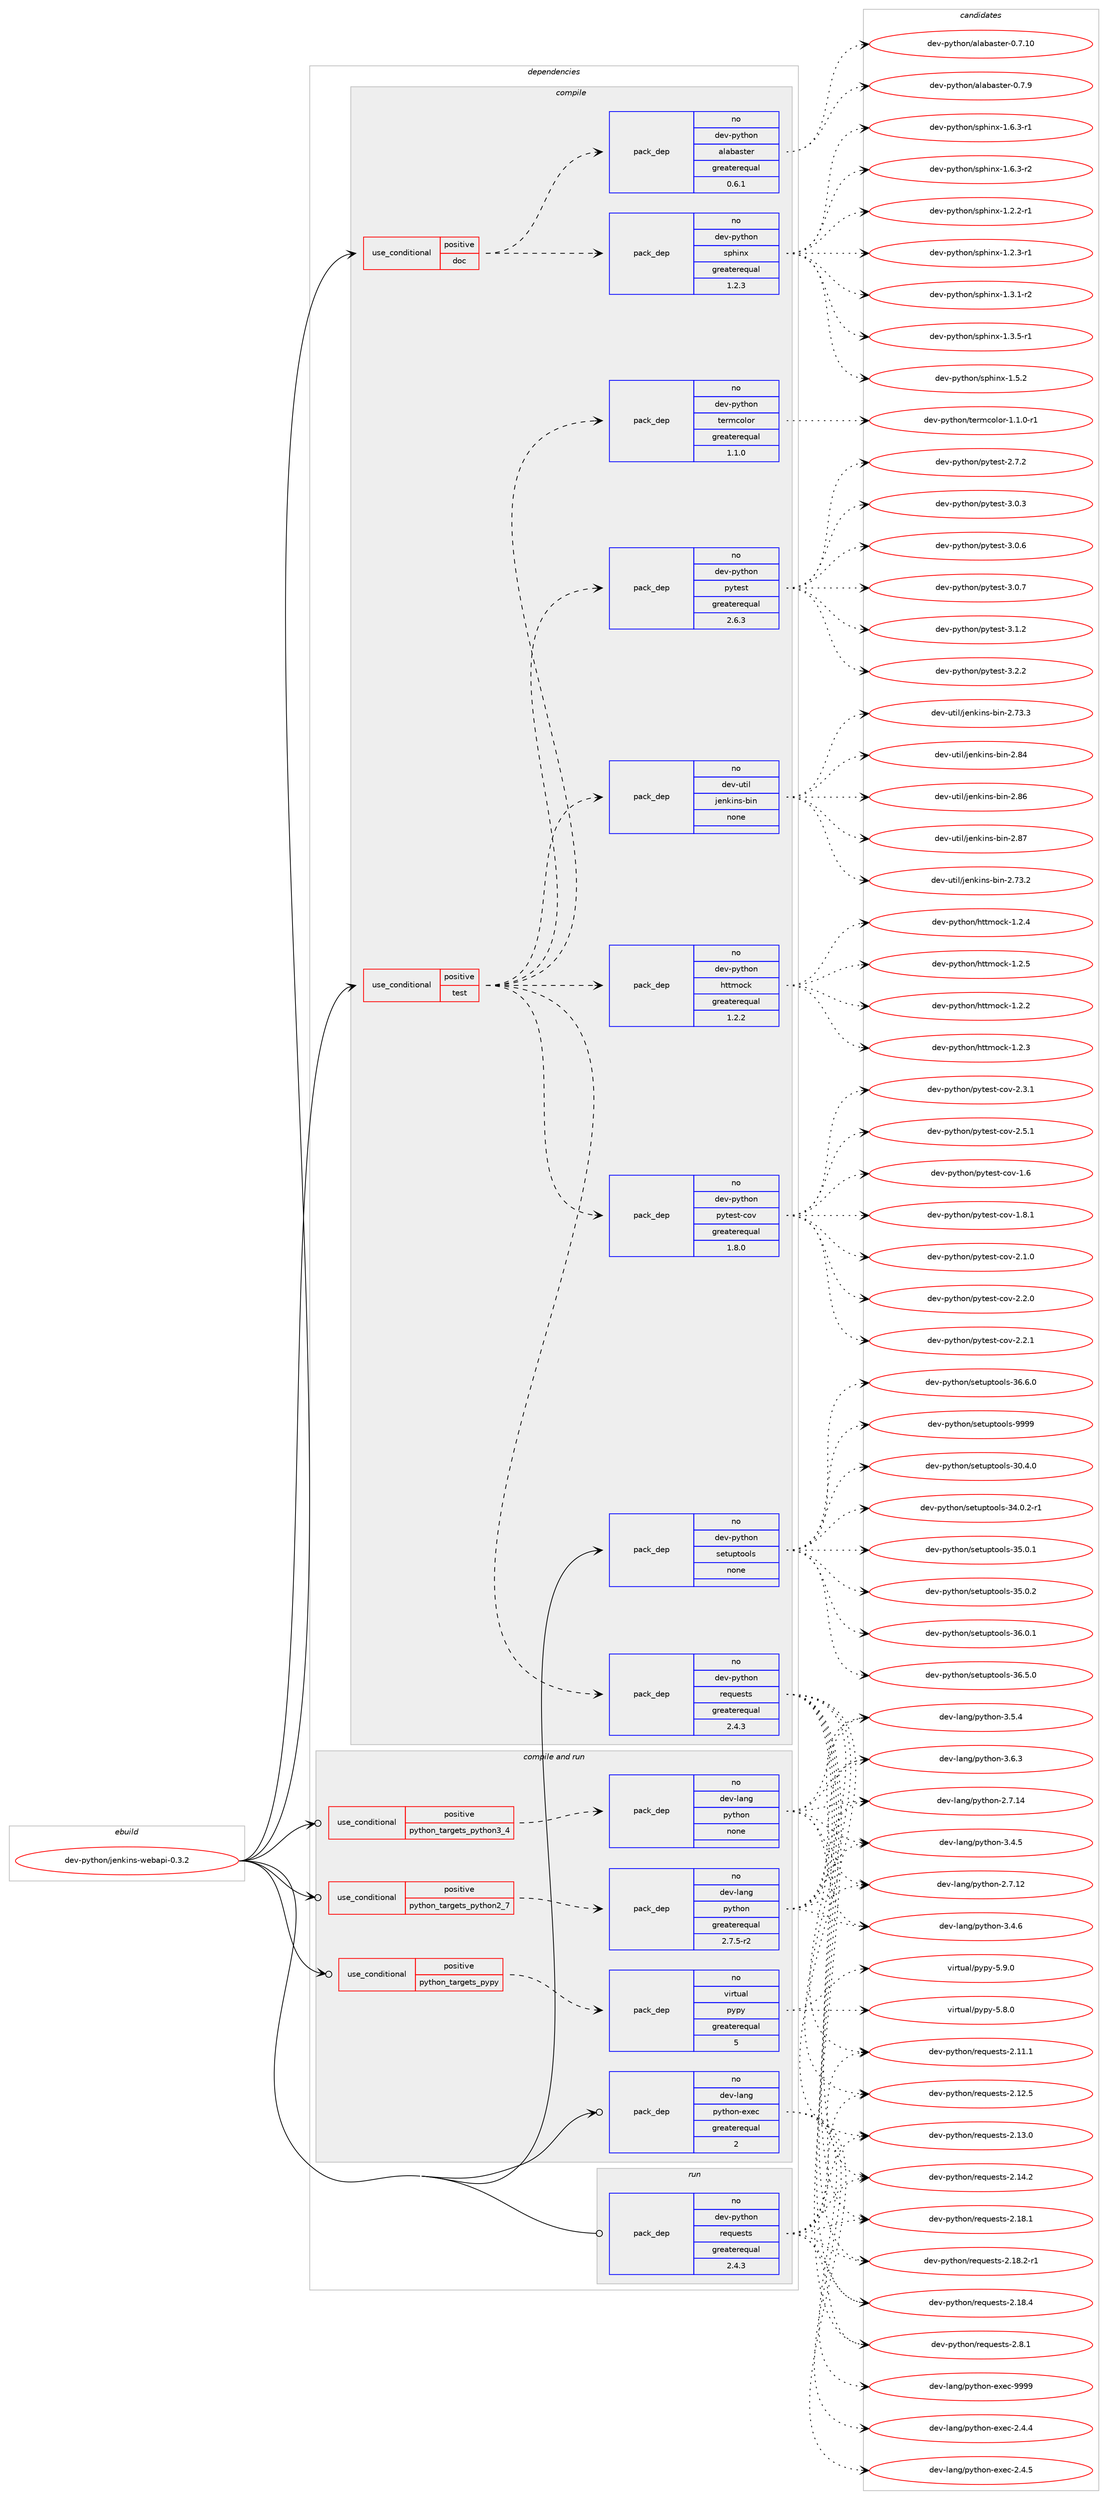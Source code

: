 digraph prolog {

# *************
# Graph options
# *************

newrank=true;
concentrate=true;
compound=true;
graph [rankdir=LR,fontname=Helvetica,fontsize=10,ranksep=1.5];#, ranksep=2.5, nodesep=0.2];
edge  [arrowhead=vee];
node  [fontname=Helvetica,fontsize=10];

# **********
# The ebuild
# **********

subgraph cluster_leftcol {
color=gray;
rank=same;
label=<<i>ebuild</i>>;
id [label="dev-python/jenkins-webapi-0.3.2", color=red, width=4, href="../dev-python/jenkins-webapi-0.3.2.svg"];
}

# ****************
# The dependencies
# ****************

subgraph cluster_midcol {
color=gray;
label=<<i>dependencies</i>>;
subgraph cluster_compile {
fillcolor="#eeeeee";
style=filled;
label=<<i>compile</i>>;
subgraph cond34378 {
dependency162648 [label=<<TABLE BORDER="0" CELLBORDER="1" CELLSPACING="0" CELLPADDING="4"><TR><TD ROWSPAN="3" CELLPADDING="10">use_conditional</TD></TR><TR><TD>positive</TD></TR><TR><TD>doc</TD></TR></TABLE>>, shape=none, color=red];
subgraph pack124418 {
dependency162649 [label=<<TABLE BORDER="0" CELLBORDER="1" CELLSPACING="0" CELLPADDING="4" WIDTH="220"><TR><TD ROWSPAN="6" CELLPADDING="30">pack_dep</TD></TR><TR><TD WIDTH="110">no</TD></TR><TR><TD>dev-python</TD></TR><TR><TD>sphinx</TD></TR><TR><TD>greaterequal</TD></TR><TR><TD>1.2.3</TD></TR></TABLE>>, shape=none, color=blue];
}
dependency162648:e -> dependency162649:w [weight=20,style="dashed",arrowhead="vee"];
subgraph pack124419 {
dependency162650 [label=<<TABLE BORDER="0" CELLBORDER="1" CELLSPACING="0" CELLPADDING="4" WIDTH="220"><TR><TD ROWSPAN="6" CELLPADDING="30">pack_dep</TD></TR><TR><TD WIDTH="110">no</TD></TR><TR><TD>dev-python</TD></TR><TR><TD>alabaster</TD></TR><TR><TD>greaterequal</TD></TR><TR><TD>0.6.1</TD></TR></TABLE>>, shape=none, color=blue];
}
dependency162648:e -> dependency162650:w [weight=20,style="dashed",arrowhead="vee"];
}
id:e -> dependency162648:w [weight=20,style="solid",arrowhead="vee"];
subgraph cond34379 {
dependency162651 [label=<<TABLE BORDER="0" CELLBORDER="1" CELLSPACING="0" CELLPADDING="4"><TR><TD ROWSPAN="3" CELLPADDING="10">use_conditional</TD></TR><TR><TD>positive</TD></TR><TR><TD>test</TD></TR></TABLE>>, shape=none, color=red];
subgraph pack124420 {
dependency162652 [label=<<TABLE BORDER="0" CELLBORDER="1" CELLSPACING="0" CELLPADDING="4" WIDTH="220"><TR><TD ROWSPAN="6" CELLPADDING="30">pack_dep</TD></TR><TR><TD WIDTH="110">no</TD></TR><TR><TD>dev-python</TD></TR><TR><TD>requests</TD></TR><TR><TD>greaterequal</TD></TR><TR><TD>2.4.3</TD></TR></TABLE>>, shape=none, color=blue];
}
dependency162651:e -> dependency162652:w [weight=20,style="dashed",arrowhead="vee"];
subgraph pack124421 {
dependency162653 [label=<<TABLE BORDER="0" CELLBORDER="1" CELLSPACING="0" CELLPADDING="4" WIDTH="220"><TR><TD ROWSPAN="6" CELLPADDING="30">pack_dep</TD></TR><TR><TD WIDTH="110">no</TD></TR><TR><TD>dev-util</TD></TR><TR><TD>jenkins-bin</TD></TR><TR><TD>none</TD></TR><TR><TD></TD></TR></TABLE>>, shape=none, color=blue];
}
dependency162651:e -> dependency162653:w [weight=20,style="dashed",arrowhead="vee"];
subgraph pack124422 {
dependency162654 [label=<<TABLE BORDER="0" CELLBORDER="1" CELLSPACING="0" CELLPADDING="4" WIDTH="220"><TR><TD ROWSPAN="6" CELLPADDING="30">pack_dep</TD></TR><TR><TD WIDTH="110">no</TD></TR><TR><TD>dev-python</TD></TR><TR><TD>pytest</TD></TR><TR><TD>greaterequal</TD></TR><TR><TD>2.6.3</TD></TR></TABLE>>, shape=none, color=blue];
}
dependency162651:e -> dependency162654:w [weight=20,style="dashed",arrowhead="vee"];
subgraph pack124423 {
dependency162655 [label=<<TABLE BORDER="0" CELLBORDER="1" CELLSPACING="0" CELLPADDING="4" WIDTH="220"><TR><TD ROWSPAN="6" CELLPADDING="30">pack_dep</TD></TR><TR><TD WIDTH="110">no</TD></TR><TR><TD>dev-python</TD></TR><TR><TD>termcolor</TD></TR><TR><TD>greaterequal</TD></TR><TR><TD>1.1.0</TD></TR></TABLE>>, shape=none, color=blue];
}
dependency162651:e -> dependency162655:w [weight=20,style="dashed",arrowhead="vee"];
subgraph pack124424 {
dependency162656 [label=<<TABLE BORDER="0" CELLBORDER="1" CELLSPACING="0" CELLPADDING="4" WIDTH="220"><TR><TD ROWSPAN="6" CELLPADDING="30">pack_dep</TD></TR><TR><TD WIDTH="110">no</TD></TR><TR><TD>dev-python</TD></TR><TR><TD>pytest-cov</TD></TR><TR><TD>greaterequal</TD></TR><TR><TD>1.8.0</TD></TR></TABLE>>, shape=none, color=blue];
}
dependency162651:e -> dependency162656:w [weight=20,style="dashed",arrowhead="vee"];
subgraph pack124425 {
dependency162657 [label=<<TABLE BORDER="0" CELLBORDER="1" CELLSPACING="0" CELLPADDING="4" WIDTH="220"><TR><TD ROWSPAN="6" CELLPADDING="30">pack_dep</TD></TR><TR><TD WIDTH="110">no</TD></TR><TR><TD>dev-python</TD></TR><TR><TD>httmock</TD></TR><TR><TD>greaterequal</TD></TR><TR><TD>1.2.2</TD></TR></TABLE>>, shape=none, color=blue];
}
dependency162651:e -> dependency162657:w [weight=20,style="dashed",arrowhead="vee"];
}
id:e -> dependency162651:w [weight=20,style="solid",arrowhead="vee"];
subgraph pack124426 {
dependency162658 [label=<<TABLE BORDER="0" CELLBORDER="1" CELLSPACING="0" CELLPADDING="4" WIDTH="220"><TR><TD ROWSPAN="6" CELLPADDING="30">pack_dep</TD></TR><TR><TD WIDTH="110">no</TD></TR><TR><TD>dev-python</TD></TR><TR><TD>setuptools</TD></TR><TR><TD>none</TD></TR><TR><TD></TD></TR></TABLE>>, shape=none, color=blue];
}
id:e -> dependency162658:w [weight=20,style="solid",arrowhead="vee"];
}
subgraph cluster_compileandrun {
fillcolor="#eeeeee";
style=filled;
label=<<i>compile and run</i>>;
subgraph cond34380 {
dependency162659 [label=<<TABLE BORDER="0" CELLBORDER="1" CELLSPACING="0" CELLPADDING="4"><TR><TD ROWSPAN="3" CELLPADDING="10">use_conditional</TD></TR><TR><TD>positive</TD></TR><TR><TD>python_targets_pypy</TD></TR></TABLE>>, shape=none, color=red];
subgraph pack124427 {
dependency162660 [label=<<TABLE BORDER="0" CELLBORDER="1" CELLSPACING="0" CELLPADDING="4" WIDTH="220"><TR><TD ROWSPAN="6" CELLPADDING="30">pack_dep</TD></TR><TR><TD WIDTH="110">no</TD></TR><TR><TD>virtual</TD></TR><TR><TD>pypy</TD></TR><TR><TD>greaterequal</TD></TR><TR><TD>5</TD></TR></TABLE>>, shape=none, color=blue];
}
dependency162659:e -> dependency162660:w [weight=20,style="dashed",arrowhead="vee"];
}
id:e -> dependency162659:w [weight=20,style="solid",arrowhead="odotvee"];
subgraph cond34381 {
dependency162661 [label=<<TABLE BORDER="0" CELLBORDER="1" CELLSPACING="0" CELLPADDING="4"><TR><TD ROWSPAN="3" CELLPADDING="10">use_conditional</TD></TR><TR><TD>positive</TD></TR><TR><TD>python_targets_python2_7</TD></TR></TABLE>>, shape=none, color=red];
subgraph pack124428 {
dependency162662 [label=<<TABLE BORDER="0" CELLBORDER="1" CELLSPACING="0" CELLPADDING="4" WIDTH="220"><TR><TD ROWSPAN="6" CELLPADDING="30">pack_dep</TD></TR><TR><TD WIDTH="110">no</TD></TR><TR><TD>dev-lang</TD></TR><TR><TD>python</TD></TR><TR><TD>greaterequal</TD></TR><TR><TD>2.7.5-r2</TD></TR></TABLE>>, shape=none, color=blue];
}
dependency162661:e -> dependency162662:w [weight=20,style="dashed",arrowhead="vee"];
}
id:e -> dependency162661:w [weight=20,style="solid",arrowhead="odotvee"];
subgraph cond34382 {
dependency162663 [label=<<TABLE BORDER="0" CELLBORDER="1" CELLSPACING="0" CELLPADDING="4"><TR><TD ROWSPAN="3" CELLPADDING="10">use_conditional</TD></TR><TR><TD>positive</TD></TR><TR><TD>python_targets_python3_4</TD></TR></TABLE>>, shape=none, color=red];
subgraph pack124429 {
dependency162664 [label=<<TABLE BORDER="0" CELLBORDER="1" CELLSPACING="0" CELLPADDING="4" WIDTH="220"><TR><TD ROWSPAN="6" CELLPADDING="30">pack_dep</TD></TR><TR><TD WIDTH="110">no</TD></TR><TR><TD>dev-lang</TD></TR><TR><TD>python</TD></TR><TR><TD>none</TD></TR><TR><TD></TD></TR></TABLE>>, shape=none, color=blue];
}
dependency162663:e -> dependency162664:w [weight=20,style="dashed",arrowhead="vee"];
}
id:e -> dependency162663:w [weight=20,style="solid",arrowhead="odotvee"];
subgraph pack124430 {
dependency162665 [label=<<TABLE BORDER="0" CELLBORDER="1" CELLSPACING="0" CELLPADDING="4" WIDTH="220"><TR><TD ROWSPAN="6" CELLPADDING="30">pack_dep</TD></TR><TR><TD WIDTH="110">no</TD></TR><TR><TD>dev-lang</TD></TR><TR><TD>python-exec</TD></TR><TR><TD>greaterequal</TD></TR><TR><TD>2</TD></TR></TABLE>>, shape=none, color=blue];
}
id:e -> dependency162665:w [weight=20,style="solid",arrowhead="odotvee"];
}
subgraph cluster_run {
fillcolor="#eeeeee";
style=filled;
label=<<i>run</i>>;
subgraph pack124431 {
dependency162666 [label=<<TABLE BORDER="0" CELLBORDER="1" CELLSPACING="0" CELLPADDING="4" WIDTH="220"><TR><TD ROWSPAN="6" CELLPADDING="30">pack_dep</TD></TR><TR><TD WIDTH="110">no</TD></TR><TR><TD>dev-python</TD></TR><TR><TD>requests</TD></TR><TR><TD>greaterequal</TD></TR><TR><TD>2.4.3</TD></TR></TABLE>>, shape=none, color=blue];
}
id:e -> dependency162666:w [weight=20,style="solid",arrowhead="odot"];
}
}

# **************
# The candidates
# **************

subgraph cluster_choices {
rank=same;
color=gray;
label=<<i>candidates</i>>;

subgraph choice124418 {
color=black;
nodesep=1;
choice10010111845112121116104111110471151121041051101204549465046504511449 [label="dev-python/sphinx-1.2.2-r1", color=red, width=4,href="../dev-python/sphinx-1.2.2-r1.svg"];
choice10010111845112121116104111110471151121041051101204549465046514511449 [label="dev-python/sphinx-1.2.3-r1", color=red, width=4,href="../dev-python/sphinx-1.2.3-r1.svg"];
choice10010111845112121116104111110471151121041051101204549465146494511450 [label="dev-python/sphinx-1.3.1-r2", color=red, width=4,href="../dev-python/sphinx-1.3.1-r2.svg"];
choice10010111845112121116104111110471151121041051101204549465146534511449 [label="dev-python/sphinx-1.3.5-r1", color=red, width=4,href="../dev-python/sphinx-1.3.5-r1.svg"];
choice1001011184511212111610411111047115112104105110120454946534650 [label="dev-python/sphinx-1.5.2", color=red, width=4,href="../dev-python/sphinx-1.5.2.svg"];
choice10010111845112121116104111110471151121041051101204549465446514511449 [label="dev-python/sphinx-1.6.3-r1", color=red, width=4,href="../dev-python/sphinx-1.6.3-r1.svg"];
choice10010111845112121116104111110471151121041051101204549465446514511450 [label="dev-python/sphinx-1.6.3-r2", color=red, width=4,href="../dev-python/sphinx-1.6.3-r2.svg"];
dependency162649:e -> choice10010111845112121116104111110471151121041051101204549465046504511449:w [style=dotted,weight="100"];
dependency162649:e -> choice10010111845112121116104111110471151121041051101204549465046514511449:w [style=dotted,weight="100"];
dependency162649:e -> choice10010111845112121116104111110471151121041051101204549465146494511450:w [style=dotted,weight="100"];
dependency162649:e -> choice10010111845112121116104111110471151121041051101204549465146534511449:w [style=dotted,weight="100"];
dependency162649:e -> choice1001011184511212111610411111047115112104105110120454946534650:w [style=dotted,weight="100"];
dependency162649:e -> choice10010111845112121116104111110471151121041051101204549465446514511449:w [style=dotted,weight="100"];
dependency162649:e -> choice10010111845112121116104111110471151121041051101204549465446514511450:w [style=dotted,weight="100"];
}
subgraph choice124419 {
color=black;
nodesep=1;
choice10010111845112121116104111110479710897989711511610111445484655464948 [label="dev-python/alabaster-0.7.10", color=red, width=4,href="../dev-python/alabaster-0.7.10.svg"];
choice100101118451121211161041111104797108979897115116101114454846554657 [label="dev-python/alabaster-0.7.9", color=red, width=4,href="../dev-python/alabaster-0.7.9.svg"];
dependency162650:e -> choice10010111845112121116104111110479710897989711511610111445484655464948:w [style=dotted,weight="100"];
dependency162650:e -> choice100101118451121211161041111104797108979897115116101114454846554657:w [style=dotted,weight="100"];
}
subgraph choice124420 {
color=black;
nodesep=1;
choice100101118451121211161041111104711410111311710111511611545504649494649 [label="dev-python/requests-2.11.1", color=red, width=4,href="../dev-python/requests-2.11.1.svg"];
choice100101118451121211161041111104711410111311710111511611545504649504653 [label="dev-python/requests-2.12.5", color=red, width=4,href="../dev-python/requests-2.12.5.svg"];
choice100101118451121211161041111104711410111311710111511611545504649514648 [label="dev-python/requests-2.13.0", color=red, width=4,href="../dev-python/requests-2.13.0.svg"];
choice100101118451121211161041111104711410111311710111511611545504649524650 [label="dev-python/requests-2.14.2", color=red, width=4,href="../dev-python/requests-2.14.2.svg"];
choice100101118451121211161041111104711410111311710111511611545504649564649 [label="dev-python/requests-2.18.1", color=red, width=4,href="../dev-python/requests-2.18.1.svg"];
choice1001011184511212111610411111047114101113117101115116115455046495646504511449 [label="dev-python/requests-2.18.2-r1", color=red, width=4,href="../dev-python/requests-2.18.2-r1.svg"];
choice100101118451121211161041111104711410111311710111511611545504649564652 [label="dev-python/requests-2.18.4", color=red, width=4,href="../dev-python/requests-2.18.4.svg"];
choice1001011184511212111610411111047114101113117101115116115455046564649 [label="dev-python/requests-2.8.1", color=red, width=4,href="../dev-python/requests-2.8.1.svg"];
dependency162652:e -> choice100101118451121211161041111104711410111311710111511611545504649494649:w [style=dotted,weight="100"];
dependency162652:e -> choice100101118451121211161041111104711410111311710111511611545504649504653:w [style=dotted,weight="100"];
dependency162652:e -> choice100101118451121211161041111104711410111311710111511611545504649514648:w [style=dotted,weight="100"];
dependency162652:e -> choice100101118451121211161041111104711410111311710111511611545504649524650:w [style=dotted,weight="100"];
dependency162652:e -> choice100101118451121211161041111104711410111311710111511611545504649564649:w [style=dotted,weight="100"];
dependency162652:e -> choice1001011184511212111610411111047114101113117101115116115455046495646504511449:w [style=dotted,weight="100"];
dependency162652:e -> choice100101118451121211161041111104711410111311710111511611545504649564652:w [style=dotted,weight="100"];
dependency162652:e -> choice1001011184511212111610411111047114101113117101115116115455046564649:w [style=dotted,weight="100"];
}
subgraph choice124421 {
color=black;
nodesep=1;
choice1001011184511711610510847106101110107105110115459810511045504655514650 [label="dev-util/jenkins-bin-2.73.2", color=red, width=4,href="../dev-util/jenkins-bin-2.73.2.svg"];
choice1001011184511711610510847106101110107105110115459810511045504655514651 [label="dev-util/jenkins-bin-2.73.3", color=red, width=4,href="../dev-util/jenkins-bin-2.73.3.svg"];
choice100101118451171161051084710610111010710511011545981051104550465652 [label="dev-util/jenkins-bin-2.84", color=red, width=4,href="../dev-util/jenkins-bin-2.84.svg"];
choice100101118451171161051084710610111010710511011545981051104550465654 [label="dev-util/jenkins-bin-2.86", color=red, width=4,href="../dev-util/jenkins-bin-2.86.svg"];
choice100101118451171161051084710610111010710511011545981051104550465655 [label="dev-util/jenkins-bin-2.87", color=red, width=4,href="../dev-util/jenkins-bin-2.87.svg"];
dependency162653:e -> choice1001011184511711610510847106101110107105110115459810511045504655514650:w [style=dotted,weight="100"];
dependency162653:e -> choice1001011184511711610510847106101110107105110115459810511045504655514651:w [style=dotted,weight="100"];
dependency162653:e -> choice100101118451171161051084710610111010710511011545981051104550465652:w [style=dotted,weight="100"];
dependency162653:e -> choice100101118451171161051084710610111010710511011545981051104550465654:w [style=dotted,weight="100"];
dependency162653:e -> choice100101118451171161051084710610111010710511011545981051104550465655:w [style=dotted,weight="100"];
}
subgraph choice124422 {
color=black;
nodesep=1;
choice1001011184511212111610411111047112121116101115116455046554650 [label="dev-python/pytest-2.7.2", color=red, width=4,href="../dev-python/pytest-2.7.2.svg"];
choice1001011184511212111610411111047112121116101115116455146484651 [label="dev-python/pytest-3.0.3", color=red, width=4,href="../dev-python/pytest-3.0.3.svg"];
choice1001011184511212111610411111047112121116101115116455146484654 [label="dev-python/pytest-3.0.6", color=red, width=4,href="../dev-python/pytest-3.0.6.svg"];
choice1001011184511212111610411111047112121116101115116455146484655 [label="dev-python/pytest-3.0.7", color=red, width=4,href="../dev-python/pytest-3.0.7.svg"];
choice1001011184511212111610411111047112121116101115116455146494650 [label="dev-python/pytest-3.1.2", color=red, width=4,href="../dev-python/pytest-3.1.2.svg"];
choice1001011184511212111610411111047112121116101115116455146504650 [label="dev-python/pytest-3.2.2", color=red, width=4,href="../dev-python/pytest-3.2.2.svg"];
dependency162654:e -> choice1001011184511212111610411111047112121116101115116455046554650:w [style=dotted,weight="100"];
dependency162654:e -> choice1001011184511212111610411111047112121116101115116455146484651:w [style=dotted,weight="100"];
dependency162654:e -> choice1001011184511212111610411111047112121116101115116455146484654:w [style=dotted,weight="100"];
dependency162654:e -> choice1001011184511212111610411111047112121116101115116455146484655:w [style=dotted,weight="100"];
dependency162654:e -> choice1001011184511212111610411111047112121116101115116455146494650:w [style=dotted,weight="100"];
dependency162654:e -> choice1001011184511212111610411111047112121116101115116455146504650:w [style=dotted,weight="100"];
}
subgraph choice124423 {
color=black;
nodesep=1;
choice1001011184511212111610411111047116101114109991111081111144549464946484511449 [label="dev-python/termcolor-1.1.0-r1", color=red, width=4,href="../dev-python/termcolor-1.1.0-r1.svg"];
dependency162655:e -> choice1001011184511212111610411111047116101114109991111081111144549464946484511449:w [style=dotted,weight="100"];
}
subgraph choice124424 {
color=black;
nodesep=1;
choice1001011184511212111610411111047112121116101115116459911111845494654 [label="dev-python/pytest-cov-1.6", color=red, width=4,href="../dev-python/pytest-cov-1.6.svg"];
choice10010111845112121116104111110471121211161011151164599111118454946564649 [label="dev-python/pytest-cov-1.8.1", color=red, width=4,href="../dev-python/pytest-cov-1.8.1.svg"];
choice10010111845112121116104111110471121211161011151164599111118455046494648 [label="dev-python/pytest-cov-2.1.0", color=red, width=4,href="../dev-python/pytest-cov-2.1.0.svg"];
choice10010111845112121116104111110471121211161011151164599111118455046504648 [label="dev-python/pytest-cov-2.2.0", color=red, width=4,href="../dev-python/pytest-cov-2.2.0.svg"];
choice10010111845112121116104111110471121211161011151164599111118455046504649 [label="dev-python/pytest-cov-2.2.1", color=red, width=4,href="../dev-python/pytest-cov-2.2.1.svg"];
choice10010111845112121116104111110471121211161011151164599111118455046514649 [label="dev-python/pytest-cov-2.3.1", color=red, width=4,href="../dev-python/pytest-cov-2.3.1.svg"];
choice10010111845112121116104111110471121211161011151164599111118455046534649 [label="dev-python/pytest-cov-2.5.1", color=red, width=4,href="../dev-python/pytest-cov-2.5.1.svg"];
dependency162656:e -> choice1001011184511212111610411111047112121116101115116459911111845494654:w [style=dotted,weight="100"];
dependency162656:e -> choice10010111845112121116104111110471121211161011151164599111118454946564649:w [style=dotted,weight="100"];
dependency162656:e -> choice10010111845112121116104111110471121211161011151164599111118455046494648:w [style=dotted,weight="100"];
dependency162656:e -> choice10010111845112121116104111110471121211161011151164599111118455046504648:w [style=dotted,weight="100"];
dependency162656:e -> choice10010111845112121116104111110471121211161011151164599111118455046504649:w [style=dotted,weight="100"];
dependency162656:e -> choice10010111845112121116104111110471121211161011151164599111118455046514649:w [style=dotted,weight="100"];
dependency162656:e -> choice10010111845112121116104111110471121211161011151164599111118455046534649:w [style=dotted,weight="100"];
}
subgraph choice124425 {
color=black;
nodesep=1;
choice100101118451121211161041111104710411611610911199107454946504650 [label="dev-python/httmock-1.2.2", color=red, width=4,href="../dev-python/httmock-1.2.2.svg"];
choice100101118451121211161041111104710411611610911199107454946504651 [label="dev-python/httmock-1.2.3", color=red, width=4,href="../dev-python/httmock-1.2.3.svg"];
choice100101118451121211161041111104710411611610911199107454946504652 [label="dev-python/httmock-1.2.4", color=red, width=4,href="../dev-python/httmock-1.2.4.svg"];
choice100101118451121211161041111104710411611610911199107454946504653 [label="dev-python/httmock-1.2.5", color=red, width=4,href="../dev-python/httmock-1.2.5.svg"];
dependency162657:e -> choice100101118451121211161041111104710411611610911199107454946504650:w [style=dotted,weight="100"];
dependency162657:e -> choice100101118451121211161041111104710411611610911199107454946504651:w [style=dotted,weight="100"];
dependency162657:e -> choice100101118451121211161041111104710411611610911199107454946504652:w [style=dotted,weight="100"];
dependency162657:e -> choice100101118451121211161041111104710411611610911199107454946504653:w [style=dotted,weight="100"];
}
subgraph choice124426 {
color=black;
nodesep=1;
choice100101118451121211161041111104711510111611711211611111110811545514846524648 [label="dev-python/setuptools-30.4.0", color=red, width=4,href="../dev-python/setuptools-30.4.0.svg"];
choice1001011184511212111610411111047115101116117112116111111108115455152464846504511449 [label="dev-python/setuptools-34.0.2-r1", color=red, width=4,href="../dev-python/setuptools-34.0.2-r1.svg"];
choice100101118451121211161041111104711510111611711211611111110811545515346484649 [label="dev-python/setuptools-35.0.1", color=red, width=4,href="../dev-python/setuptools-35.0.1.svg"];
choice100101118451121211161041111104711510111611711211611111110811545515346484650 [label="dev-python/setuptools-35.0.2", color=red, width=4,href="../dev-python/setuptools-35.0.2.svg"];
choice100101118451121211161041111104711510111611711211611111110811545515446484649 [label="dev-python/setuptools-36.0.1", color=red, width=4,href="../dev-python/setuptools-36.0.1.svg"];
choice100101118451121211161041111104711510111611711211611111110811545515446534648 [label="dev-python/setuptools-36.5.0", color=red, width=4,href="../dev-python/setuptools-36.5.0.svg"];
choice100101118451121211161041111104711510111611711211611111110811545515446544648 [label="dev-python/setuptools-36.6.0", color=red, width=4,href="../dev-python/setuptools-36.6.0.svg"];
choice10010111845112121116104111110471151011161171121161111111081154557575757 [label="dev-python/setuptools-9999", color=red, width=4,href="../dev-python/setuptools-9999.svg"];
dependency162658:e -> choice100101118451121211161041111104711510111611711211611111110811545514846524648:w [style=dotted,weight="100"];
dependency162658:e -> choice1001011184511212111610411111047115101116117112116111111108115455152464846504511449:w [style=dotted,weight="100"];
dependency162658:e -> choice100101118451121211161041111104711510111611711211611111110811545515346484649:w [style=dotted,weight="100"];
dependency162658:e -> choice100101118451121211161041111104711510111611711211611111110811545515346484650:w [style=dotted,weight="100"];
dependency162658:e -> choice100101118451121211161041111104711510111611711211611111110811545515446484649:w [style=dotted,weight="100"];
dependency162658:e -> choice100101118451121211161041111104711510111611711211611111110811545515446534648:w [style=dotted,weight="100"];
dependency162658:e -> choice100101118451121211161041111104711510111611711211611111110811545515446544648:w [style=dotted,weight="100"];
dependency162658:e -> choice10010111845112121116104111110471151011161171121161111111081154557575757:w [style=dotted,weight="100"];
}
subgraph choice124427 {
color=black;
nodesep=1;
choice1181051141161179710847112121112121455346564648 [label="virtual/pypy-5.8.0", color=red, width=4,href="../virtual/pypy-5.8.0.svg"];
choice1181051141161179710847112121112121455346574648 [label="virtual/pypy-5.9.0", color=red, width=4,href="../virtual/pypy-5.9.0.svg"];
dependency162660:e -> choice1181051141161179710847112121112121455346564648:w [style=dotted,weight="100"];
dependency162660:e -> choice1181051141161179710847112121112121455346574648:w [style=dotted,weight="100"];
}
subgraph choice124428 {
color=black;
nodesep=1;
choice10010111845108971101034711212111610411111045504655464950 [label="dev-lang/python-2.7.12", color=red, width=4,href="../dev-lang/python-2.7.12.svg"];
choice10010111845108971101034711212111610411111045504655464952 [label="dev-lang/python-2.7.14", color=red, width=4,href="../dev-lang/python-2.7.14.svg"];
choice100101118451089711010347112121116104111110455146524653 [label="dev-lang/python-3.4.5", color=red, width=4,href="../dev-lang/python-3.4.5.svg"];
choice100101118451089711010347112121116104111110455146524654 [label="dev-lang/python-3.4.6", color=red, width=4,href="../dev-lang/python-3.4.6.svg"];
choice100101118451089711010347112121116104111110455146534652 [label="dev-lang/python-3.5.4", color=red, width=4,href="../dev-lang/python-3.5.4.svg"];
choice100101118451089711010347112121116104111110455146544651 [label="dev-lang/python-3.6.3", color=red, width=4,href="../dev-lang/python-3.6.3.svg"];
dependency162662:e -> choice10010111845108971101034711212111610411111045504655464950:w [style=dotted,weight="100"];
dependency162662:e -> choice10010111845108971101034711212111610411111045504655464952:w [style=dotted,weight="100"];
dependency162662:e -> choice100101118451089711010347112121116104111110455146524653:w [style=dotted,weight="100"];
dependency162662:e -> choice100101118451089711010347112121116104111110455146524654:w [style=dotted,weight="100"];
dependency162662:e -> choice100101118451089711010347112121116104111110455146534652:w [style=dotted,weight="100"];
dependency162662:e -> choice100101118451089711010347112121116104111110455146544651:w [style=dotted,weight="100"];
}
subgraph choice124429 {
color=black;
nodesep=1;
choice10010111845108971101034711212111610411111045504655464950 [label="dev-lang/python-2.7.12", color=red, width=4,href="../dev-lang/python-2.7.12.svg"];
choice10010111845108971101034711212111610411111045504655464952 [label="dev-lang/python-2.7.14", color=red, width=4,href="../dev-lang/python-2.7.14.svg"];
choice100101118451089711010347112121116104111110455146524653 [label="dev-lang/python-3.4.5", color=red, width=4,href="../dev-lang/python-3.4.5.svg"];
choice100101118451089711010347112121116104111110455146524654 [label="dev-lang/python-3.4.6", color=red, width=4,href="../dev-lang/python-3.4.6.svg"];
choice100101118451089711010347112121116104111110455146534652 [label="dev-lang/python-3.5.4", color=red, width=4,href="../dev-lang/python-3.5.4.svg"];
choice100101118451089711010347112121116104111110455146544651 [label="dev-lang/python-3.6.3", color=red, width=4,href="../dev-lang/python-3.6.3.svg"];
dependency162664:e -> choice10010111845108971101034711212111610411111045504655464950:w [style=dotted,weight="100"];
dependency162664:e -> choice10010111845108971101034711212111610411111045504655464952:w [style=dotted,weight="100"];
dependency162664:e -> choice100101118451089711010347112121116104111110455146524653:w [style=dotted,weight="100"];
dependency162664:e -> choice100101118451089711010347112121116104111110455146524654:w [style=dotted,weight="100"];
dependency162664:e -> choice100101118451089711010347112121116104111110455146534652:w [style=dotted,weight="100"];
dependency162664:e -> choice100101118451089711010347112121116104111110455146544651:w [style=dotted,weight="100"];
}
subgraph choice124430 {
color=black;
nodesep=1;
choice1001011184510897110103471121211161041111104510112010199455046524652 [label="dev-lang/python-exec-2.4.4", color=red, width=4,href="../dev-lang/python-exec-2.4.4.svg"];
choice1001011184510897110103471121211161041111104510112010199455046524653 [label="dev-lang/python-exec-2.4.5", color=red, width=4,href="../dev-lang/python-exec-2.4.5.svg"];
choice10010111845108971101034711212111610411111045101120101994557575757 [label="dev-lang/python-exec-9999", color=red, width=4,href="../dev-lang/python-exec-9999.svg"];
dependency162665:e -> choice1001011184510897110103471121211161041111104510112010199455046524652:w [style=dotted,weight="100"];
dependency162665:e -> choice1001011184510897110103471121211161041111104510112010199455046524653:w [style=dotted,weight="100"];
dependency162665:e -> choice10010111845108971101034711212111610411111045101120101994557575757:w [style=dotted,weight="100"];
}
subgraph choice124431 {
color=black;
nodesep=1;
choice100101118451121211161041111104711410111311710111511611545504649494649 [label="dev-python/requests-2.11.1", color=red, width=4,href="../dev-python/requests-2.11.1.svg"];
choice100101118451121211161041111104711410111311710111511611545504649504653 [label="dev-python/requests-2.12.5", color=red, width=4,href="../dev-python/requests-2.12.5.svg"];
choice100101118451121211161041111104711410111311710111511611545504649514648 [label="dev-python/requests-2.13.0", color=red, width=4,href="../dev-python/requests-2.13.0.svg"];
choice100101118451121211161041111104711410111311710111511611545504649524650 [label="dev-python/requests-2.14.2", color=red, width=4,href="../dev-python/requests-2.14.2.svg"];
choice100101118451121211161041111104711410111311710111511611545504649564649 [label="dev-python/requests-2.18.1", color=red, width=4,href="../dev-python/requests-2.18.1.svg"];
choice1001011184511212111610411111047114101113117101115116115455046495646504511449 [label="dev-python/requests-2.18.2-r1", color=red, width=4,href="../dev-python/requests-2.18.2-r1.svg"];
choice100101118451121211161041111104711410111311710111511611545504649564652 [label="dev-python/requests-2.18.4", color=red, width=4,href="../dev-python/requests-2.18.4.svg"];
choice1001011184511212111610411111047114101113117101115116115455046564649 [label="dev-python/requests-2.8.1", color=red, width=4,href="../dev-python/requests-2.8.1.svg"];
dependency162666:e -> choice100101118451121211161041111104711410111311710111511611545504649494649:w [style=dotted,weight="100"];
dependency162666:e -> choice100101118451121211161041111104711410111311710111511611545504649504653:w [style=dotted,weight="100"];
dependency162666:e -> choice100101118451121211161041111104711410111311710111511611545504649514648:w [style=dotted,weight="100"];
dependency162666:e -> choice100101118451121211161041111104711410111311710111511611545504649524650:w [style=dotted,weight="100"];
dependency162666:e -> choice100101118451121211161041111104711410111311710111511611545504649564649:w [style=dotted,weight="100"];
dependency162666:e -> choice1001011184511212111610411111047114101113117101115116115455046495646504511449:w [style=dotted,weight="100"];
dependency162666:e -> choice100101118451121211161041111104711410111311710111511611545504649564652:w [style=dotted,weight="100"];
dependency162666:e -> choice1001011184511212111610411111047114101113117101115116115455046564649:w [style=dotted,weight="100"];
}
}

}
